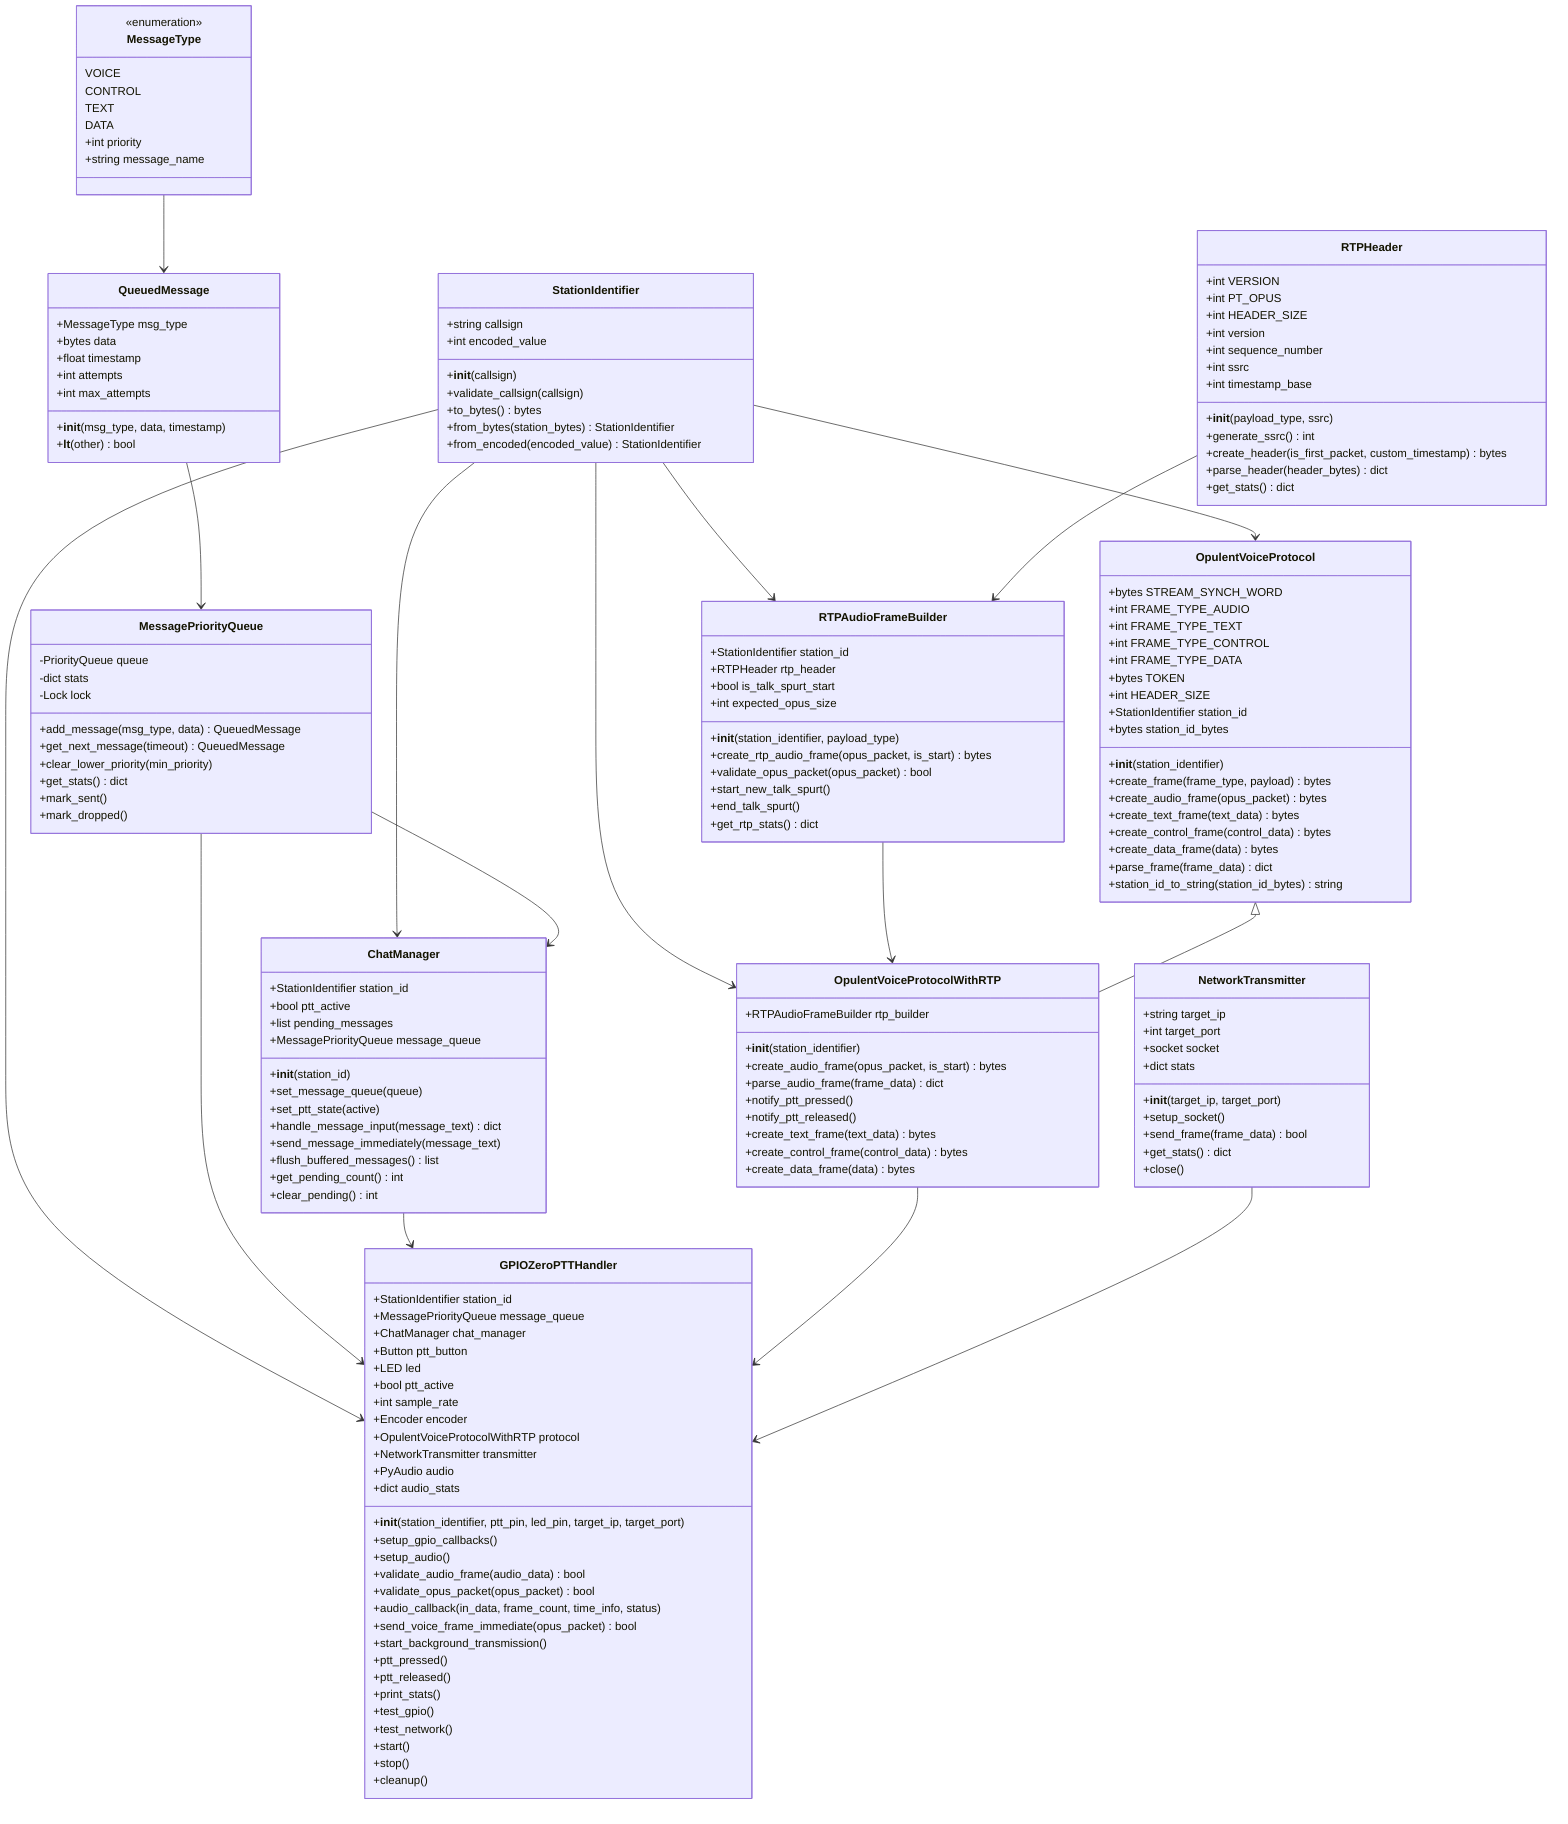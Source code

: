 classDiagram
    class StationIdentifier {
        +string callsign
        +int encoded_value
        +__init__(callsign)
        +validate_callsign(callsign)
        +to_bytes() bytes
        +from_bytes(station_bytes) StationIdentifier
        +from_encoded(encoded_value) StationIdentifier
    }

    class MessageType {
        <<enumeration>>
        VOICE
        CONTROL
        TEXT
        DATA
        +int priority
        +string message_name
    }

    class QueuedMessage {
        +MessageType msg_type
        +bytes data
        +float timestamp
        +int attempts
        +int max_attempts
        +__init__(msg_type, data, timestamp)
        +__lt__(other) bool
    }

    class MessagePriorityQueue {
        -PriorityQueue queue
        -dict stats
        -Lock lock
        +add_message(msg_type, data) QueuedMessage
        +get_next_message(timeout) QueuedMessage
        +clear_lower_priority(min_priority)
        +get_stats() dict
        +mark_sent()
        +mark_dropped()
    }

    class RTPHeader {
        +int VERSION
        +int PT_OPUS
        +int HEADER_SIZE
        +int version
        +int sequence_number
        +int ssrc
        +int timestamp_base
        +__init__(payload_type, ssrc)
        +generate_ssrc() int
        +create_header(is_first_packet, custom_timestamp) bytes
        +parse_header(header_bytes) dict
        +get_stats() dict
    }

    class RTPAudioFrameBuilder {
        +StationIdentifier station_id
        +RTPHeader rtp_header
        +bool is_talk_spurt_start
        +int expected_opus_size
        +__init__(station_identifier, payload_type)
        +create_rtp_audio_frame(opus_packet, is_start) bytes
        +validate_opus_packet(opus_packet) bool
        +start_new_talk_spurt()
        +end_talk_spurt()
        +get_rtp_stats() dict
    }

    class OpulentVoiceProtocol {
        +bytes STREAM_SYNCH_WORD
        +int FRAME_TYPE_AUDIO
        +int FRAME_TYPE_TEXT
        +int FRAME_TYPE_CONTROL
        +int FRAME_TYPE_DATA
        +bytes TOKEN
        +int HEADER_SIZE
        +StationIdentifier station_id
        +bytes station_id_bytes
        +__init__(station_identifier)
        +create_frame(frame_type, payload) bytes
        +create_audio_frame(opus_packet) bytes
        +create_text_frame(text_data) bytes
        +create_control_frame(control_data) bytes
        +create_data_frame(data) bytes
        +parse_frame(frame_data) dict
        +station_id_to_string(station_id_bytes) string
    }

    class OpulentVoiceProtocolWithRTP {
        +RTPAudioFrameBuilder rtp_builder
        +__init__(station_identifier)
        +create_audio_frame(opus_packet, is_start) bytes
        +parse_audio_frame(frame_data) dict
        +notify_ptt_pressed()
        +notify_ptt_released()
        +create_text_frame(text_data) bytes
        +create_control_frame(control_data) bytes
        +create_data_frame(data) bytes
    }

    class NetworkTransmitter {
        +string target_ip
        +int target_port
        +socket socket
        +dict stats
        +__init__(target_ip, target_port)
        +setup_socket()
        +send_frame(frame_data) bool
        +get_stats() dict
        +close()
    }

    class ChatManager {
        +StationIdentifier station_id
        +bool ptt_active
        +list pending_messages
        +MessagePriorityQueue message_queue
        +__init__(station_id)
        +set_message_queue(queue)
        +set_ptt_state(active)
        +handle_message_input(message_text) dict
        +send_message_immediately(message_text)
        +flush_buffered_messages() list
        +get_pending_count() int
        +clear_pending() int
    }

    class GPIOZeroPTTHandler {
        +StationIdentifier station_id
        +MessagePriorityQueue message_queue
        +ChatManager chat_manager
        +Button ptt_button
        +LED led
        +bool ptt_active
        +int sample_rate
        +Encoder encoder
        +OpulentVoiceProtocolWithRTP protocol
        +NetworkTransmitter transmitter
        +PyAudio audio
        +dict audio_stats
        +__init__(station_identifier, ptt_pin, led_pin, target_ip, target_port)
        +setup_gpio_callbacks()
        +setup_audio()
        +validate_audio_frame(audio_data) bool
        +validate_opus_packet(opus_packet) bool
        +audio_callback(in_data, frame_count, time_info, status)
        +send_voice_frame_immediate(opus_packet) bool
        +start_background_transmission()
        +ptt_pressed()
        +ptt_released()
        +print_stats()
        +test_gpio()
        +test_network()
        +start()
        +stop()
        +cleanup()
    }

    StationIdentifier --> OpulentVoiceProtocol
    StationIdentifier --> OpulentVoiceProtocolWithRTP
    StationIdentifier --> RTPAudioFrameBuilder
    StationIdentifier --> ChatManager
    StationIdentifier --> GPIOZeroPTTHandler

    MessageType --> QueuedMessage
    QueuedMessage --> MessagePriorityQueue

    RTPHeader --> RTPAudioFrameBuilder
    RTPAudioFrameBuilder --> OpulentVoiceProtocolWithRTP

    OpulentVoiceProtocol <|-- OpulentVoiceProtocolWithRTP

    MessagePriorityQueue --> ChatManager
    MessagePriorityQueue --> GPIOZeroPTTHandler

    ChatManager --> GPIOZeroPTTHandler
    OpulentVoiceProtocolWithRTP --> GPIOZeroPTTHandler
    NetworkTransmitter --> GPIOZeroPTTHandler
